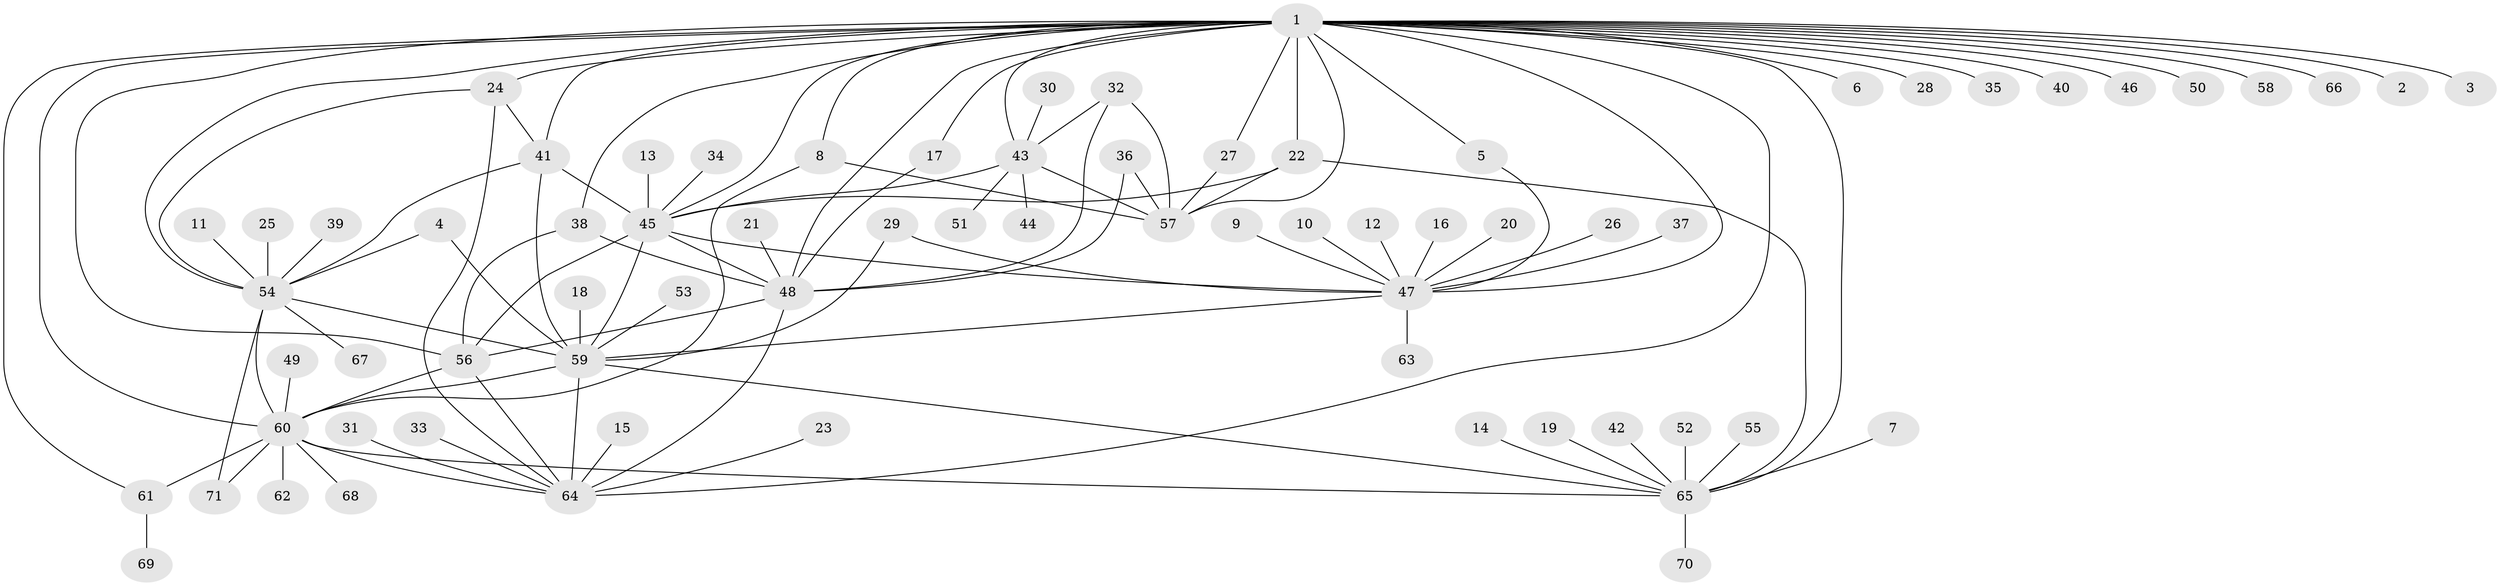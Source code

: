 // original degree distribution, {4: 0.07801418439716312, 36: 0.0070921985815602835, 14: 0.0070921985815602835, 3: 0.07801418439716312, 13: 0.0070921985815602835, 1: 0.475177304964539, 12: 0.014184397163120567, 15: 0.0070921985815602835, 2: 0.24822695035460993, 5: 0.04964539007092199, 8: 0.0070921985815602835, 10: 0.0070921985815602835, 6: 0.0070921985815602835, 9: 0.0070921985815602835}
// Generated by graph-tools (version 1.1) at 2025/26/03/09/25 03:26:05]
// undirected, 71 vertices, 110 edges
graph export_dot {
graph [start="1"]
  node [color=gray90,style=filled];
  1;
  2;
  3;
  4;
  5;
  6;
  7;
  8;
  9;
  10;
  11;
  12;
  13;
  14;
  15;
  16;
  17;
  18;
  19;
  20;
  21;
  22;
  23;
  24;
  25;
  26;
  27;
  28;
  29;
  30;
  31;
  32;
  33;
  34;
  35;
  36;
  37;
  38;
  39;
  40;
  41;
  42;
  43;
  44;
  45;
  46;
  47;
  48;
  49;
  50;
  51;
  52;
  53;
  54;
  55;
  56;
  57;
  58;
  59;
  60;
  61;
  62;
  63;
  64;
  65;
  66;
  67;
  68;
  69;
  70;
  71;
  1 -- 2 [weight=1.0];
  1 -- 3 [weight=1.0];
  1 -- 5 [weight=1.0];
  1 -- 6 [weight=1.0];
  1 -- 8 [weight=1.0];
  1 -- 17 [weight=1.0];
  1 -- 22 [weight=1.0];
  1 -- 24 [weight=1.0];
  1 -- 27 [weight=1.0];
  1 -- 28 [weight=1.0];
  1 -- 35 [weight=1.0];
  1 -- 38 [weight=1.0];
  1 -- 40 [weight=1.0];
  1 -- 41 [weight=1.0];
  1 -- 43 [weight=1.0];
  1 -- 45 [weight=1.0];
  1 -- 46 [weight=1.0];
  1 -- 47 [weight=1.0];
  1 -- 48 [weight=1.0];
  1 -- 50 [weight=1.0];
  1 -- 54 [weight=1.0];
  1 -- 56 [weight=3.0];
  1 -- 57 [weight=1.0];
  1 -- 58 [weight=1.0];
  1 -- 60 [weight=2.0];
  1 -- 61 [weight=1.0];
  1 -- 64 [weight=1.0];
  1 -- 65 [weight=2.0];
  1 -- 66 [weight=1.0];
  4 -- 54 [weight=1.0];
  4 -- 59 [weight=1.0];
  5 -- 47 [weight=1.0];
  7 -- 65 [weight=1.0];
  8 -- 57 [weight=1.0];
  8 -- 60 [weight=1.0];
  9 -- 47 [weight=1.0];
  10 -- 47 [weight=1.0];
  11 -- 54 [weight=1.0];
  12 -- 47 [weight=1.0];
  13 -- 45 [weight=1.0];
  14 -- 65 [weight=1.0];
  15 -- 64 [weight=1.0];
  16 -- 47 [weight=1.0];
  17 -- 48 [weight=1.0];
  18 -- 59 [weight=1.0];
  19 -- 65 [weight=1.0];
  20 -- 47 [weight=1.0];
  21 -- 48 [weight=1.0];
  22 -- 45 [weight=1.0];
  22 -- 57 [weight=1.0];
  22 -- 65 [weight=1.0];
  23 -- 64 [weight=1.0];
  24 -- 41 [weight=1.0];
  24 -- 54 [weight=1.0];
  24 -- 64 [weight=1.0];
  25 -- 54 [weight=1.0];
  26 -- 47 [weight=1.0];
  27 -- 57 [weight=1.0];
  29 -- 47 [weight=1.0];
  29 -- 59 [weight=1.0];
  30 -- 43 [weight=1.0];
  31 -- 64 [weight=1.0];
  32 -- 43 [weight=1.0];
  32 -- 48 [weight=1.0];
  32 -- 57 [weight=1.0];
  33 -- 64 [weight=1.0];
  34 -- 45 [weight=1.0];
  36 -- 48 [weight=2.0];
  36 -- 57 [weight=1.0];
  37 -- 47 [weight=1.0];
  38 -- 48 [weight=1.0];
  38 -- 56 [weight=1.0];
  39 -- 54 [weight=1.0];
  41 -- 45 [weight=1.0];
  41 -- 54 [weight=1.0];
  41 -- 59 [weight=1.0];
  42 -- 65 [weight=1.0];
  43 -- 44 [weight=1.0];
  43 -- 45 [weight=1.0];
  43 -- 51 [weight=1.0];
  43 -- 57 [weight=1.0];
  45 -- 47 [weight=1.0];
  45 -- 48 [weight=1.0];
  45 -- 56 [weight=1.0];
  45 -- 59 [weight=1.0];
  47 -- 59 [weight=1.0];
  47 -- 63 [weight=1.0];
  48 -- 56 [weight=1.0];
  48 -- 64 [weight=2.0];
  49 -- 60 [weight=1.0];
  52 -- 65 [weight=1.0];
  53 -- 59 [weight=1.0];
  54 -- 59 [weight=1.0];
  54 -- 60 [weight=1.0];
  54 -- 67 [weight=1.0];
  54 -- 71 [weight=1.0];
  55 -- 65 [weight=1.0];
  56 -- 60 [weight=1.0];
  56 -- 64 [weight=1.0];
  59 -- 60 [weight=1.0];
  59 -- 64 [weight=1.0];
  59 -- 65 [weight=1.0];
  60 -- 61 [weight=2.0];
  60 -- 62 [weight=1.0];
  60 -- 64 [weight=1.0];
  60 -- 65 [weight=1.0];
  60 -- 68 [weight=1.0];
  60 -- 71 [weight=1.0];
  61 -- 69 [weight=1.0];
  65 -- 70 [weight=1.0];
}
